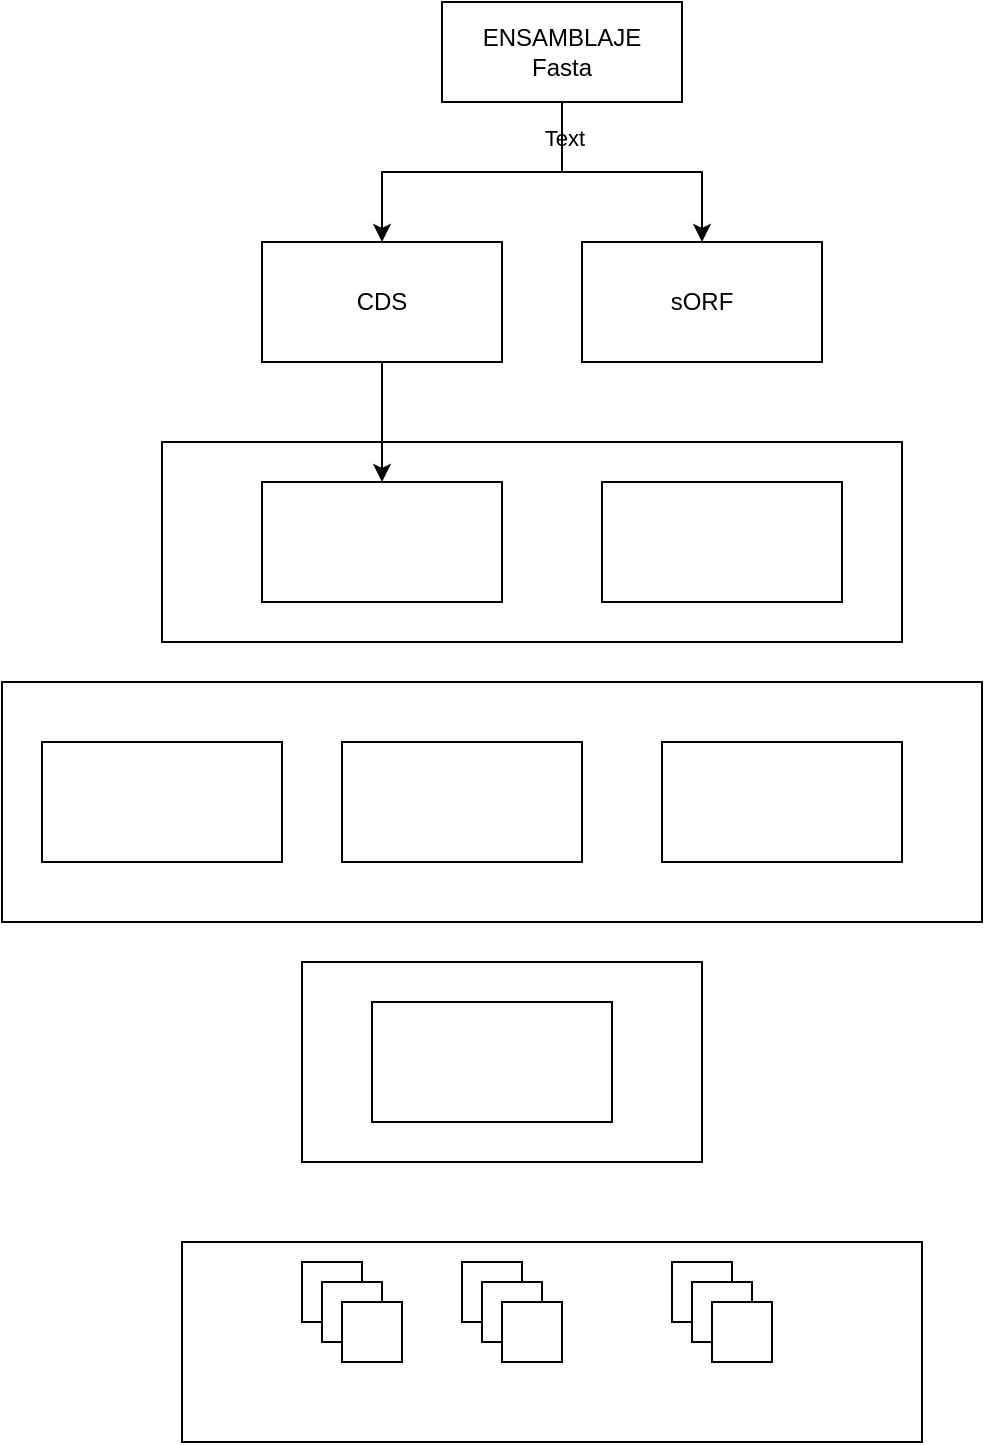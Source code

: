 <mxfile version="24.0.7" type="github">
  <diagram name="Página-1" id="lsY_AHojMyWDu4EsEvxC">
    <mxGraphModel dx="1106" dy="613" grid="1" gridSize="10" guides="1" tooltips="1" connect="1" arrows="1" fold="1" page="1" pageScale="1" pageWidth="850" pageHeight="1100" math="0" shadow="0">
      <root>
        <mxCell id="0" />
        <mxCell id="1" parent="0" />
        <mxCell id="0k39_keqmSAFUSxoz9Lg-10" value="" style="rounded=0;whiteSpace=wrap;html=1;" vertex="1" parent="1">
          <mxGeometry x="260" y="520" width="200" height="100" as="geometry" />
        </mxCell>
        <mxCell id="0k39_keqmSAFUSxoz9Lg-8" value="" style="rounded=0;whiteSpace=wrap;html=1;" vertex="1" parent="1">
          <mxGeometry x="110" y="380" width="490" height="120" as="geometry" />
        </mxCell>
        <mxCell id="0k39_keqmSAFUSxoz9Lg-4" value="" style="rounded=0;whiteSpace=wrap;html=1;" vertex="1" parent="1">
          <mxGeometry x="190" y="260" width="370" height="100" as="geometry" />
        </mxCell>
        <mxCell id="PLAqqT9fA4ukugUgmhYn-4" value="" style="edgeStyle=orthogonalEdgeStyle;rounded=0;orthogonalLoop=1;jettySize=auto;html=1;" parent="1" source="PLAqqT9fA4ukugUgmhYn-1" target="PLAqqT9fA4ukugUgmhYn-3" edge="1">
          <mxGeometry relative="1" as="geometry" />
        </mxCell>
        <mxCell id="PLAqqT9fA4ukugUgmhYn-10" value="Text" style="edgeLabel;html=1;align=center;verticalAlign=middle;resizable=0;points=[];" parent="PLAqqT9fA4ukugUgmhYn-4" vertex="1" connectable="0">
          <mxGeometry x="-0.775" y="1" relative="1" as="geometry">
            <mxPoint as="offset" />
          </mxGeometry>
        </mxCell>
        <mxCell id="PLAqqT9fA4ukugUgmhYn-11" style="edgeStyle=orthogonalEdgeStyle;rounded=0;orthogonalLoop=1;jettySize=auto;html=1;entryX=0.5;entryY=0;entryDx=0;entryDy=0;" parent="1" source="PLAqqT9fA4ukugUgmhYn-1" target="PLAqqT9fA4ukugUgmhYn-7" edge="1">
          <mxGeometry relative="1" as="geometry">
            <mxPoint x="430" y="120" as="targetPoint" />
          </mxGeometry>
        </mxCell>
        <mxCell id="PLAqqT9fA4ukugUgmhYn-1" value="ENSAMBLAJE&lt;br&gt;Fasta" style="rounded=0;whiteSpace=wrap;html=1;" parent="1" vertex="1">
          <mxGeometry x="330" y="40" width="120" height="50" as="geometry" />
        </mxCell>
        <mxCell id="PLAqqT9fA4ukugUgmhYn-13" value="" style="edgeStyle=orthogonalEdgeStyle;rounded=0;orthogonalLoop=1;jettySize=auto;html=1;" parent="1" source="PLAqqT9fA4ukugUgmhYn-3" target="PLAqqT9fA4ukugUgmhYn-12" edge="1">
          <mxGeometry relative="1" as="geometry" />
        </mxCell>
        <mxCell id="PLAqqT9fA4ukugUgmhYn-3" value="CDS" style="whiteSpace=wrap;html=1;rounded=0;" parent="1" vertex="1">
          <mxGeometry x="240" y="160" width="120" height="60" as="geometry" />
        </mxCell>
        <mxCell id="PLAqqT9fA4ukugUgmhYn-7" value="sORF" style="whiteSpace=wrap;html=1;rounded=0;" parent="1" vertex="1">
          <mxGeometry x="400" y="160" width="120" height="60" as="geometry" />
        </mxCell>
        <mxCell id="PLAqqT9fA4ukugUgmhYn-12" value="" style="rounded=0;whiteSpace=wrap;html=1;" parent="1" vertex="1">
          <mxGeometry x="240" y="280" width="120" height="60" as="geometry" />
        </mxCell>
        <mxCell id="0k39_keqmSAFUSxoz9Lg-2" value="" style="rounded=0;whiteSpace=wrap;html=1;" vertex="1" parent="1">
          <mxGeometry x="410" y="280" width="120" height="60" as="geometry" />
        </mxCell>
        <mxCell id="0k39_keqmSAFUSxoz9Lg-5" value="" style="rounded=0;whiteSpace=wrap;html=1;" vertex="1" parent="1">
          <mxGeometry x="440" y="410" width="120" height="60" as="geometry" />
        </mxCell>
        <mxCell id="0k39_keqmSAFUSxoz9Lg-6" value="" style="rounded=0;whiteSpace=wrap;html=1;" vertex="1" parent="1">
          <mxGeometry x="280" y="410" width="120" height="60" as="geometry" />
        </mxCell>
        <mxCell id="0k39_keqmSAFUSxoz9Lg-7" value="" style="rounded=0;whiteSpace=wrap;html=1;" vertex="1" parent="1">
          <mxGeometry x="130" y="410" width="120" height="60" as="geometry" />
        </mxCell>
        <mxCell id="0k39_keqmSAFUSxoz9Lg-9" value="" style="rounded=0;whiteSpace=wrap;html=1;" vertex="1" parent="1">
          <mxGeometry x="295" y="540" width="120" height="60" as="geometry" />
        </mxCell>
        <mxCell id="0k39_keqmSAFUSxoz9Lg-11" value="" style="rounded=0;whiteSpace=wrap;html=1;" vertex="1" parent="1">
          <mxGeometry x="200" y="660" width="370" height="100" as="geometry" />
        </mxCell>
        <mxCell id="0k39_keqmSAFUSxoz9Lg-12" value="" style="whiteSpace=wrap;html=1;aspect=fixed;" vertex="1" parent="1">
          <mxGeometry x="260" y="670" width="30" height="30" as="geometry" />
        </mxCell>
        <mxCell id="0k39_keqmSAFUSxoz9Lg-13" value="" style="whiteSpace=wrap;html=1;aspect=fixed;" vertex="1" parent="1">
          <mxGeometry x="270" y="680" width="30" height="30" as="geometry" />
        </mxCell>
        <mxCell id="0k39_keqmSAFUSxoz9Lg-14" value="" style="whiteSpace=wrap;html=1;aspect=fixed;" vertex="1" parent="1">
          <mxGeometry x="280" y="690" width="30" height="30" as="geometry" />
        </mxCell>
        <mxCell id="0k39_keqmSAFUSxoz9Lg-15" value="" style="whiteSpace=wrap;html=1;aspect=fixed;" vertex="1" parent="1">
          <mxGeometry x="340" y="670" width="30" height="30" as="geometry" />
        </mxCell>
        <mxCell id="0k39_keqmSAFUSxoz9Lg-16" value="" style="whiteSpace=wrap;html=1;aspect=fixed;" vertex="1" parent="1">
          <mxGeometry x="350" y="680" width="30" height="30" as="geometry" />
        </mxCell>
        <mxCell id="0k39_keqmSAFUSxoz9Lg-17" value="" style="whiteSpace=wrap;html=1;aspect=fixed;" vertex="1" parent="1">
          <mxGeometry x="360" y="690" width="30" height="30" as="geometry" />
        </mxCell>
        <mxCell id="0k39_keqmSAFUSxoz9Lg-18" value="" style="whiteSpace=wrap;html=1;aspect=fixed;" vertex="1" parent="1">
          <mxGeometry x="445" y="670" width="30" height="30" as="geometry" />
        </mxCell>
        <mxCell id="0k39_keqmSAFUSxoz9Lg-19" value="" style="whiteSpace=wrap;html=1;aspect=fixed;" vertex="1" parent="1">
          <mxGeometry x="455" y="680" width="30" height="30" as="geometry" />
        </mxCell>
        <mxCell id="0k39_keqmSAFUSxoz9Lg-20" value="" style="whiteSpace=wrap;html=1;aspect=fixed;" vertex="1" parent="1">
          <mxGeometry x="465" y="690" width="30" height="30" as="geometry" />
        </mxCell>
      </root>
    </mxGraphModel>
  </diagram>
</mxfile>
